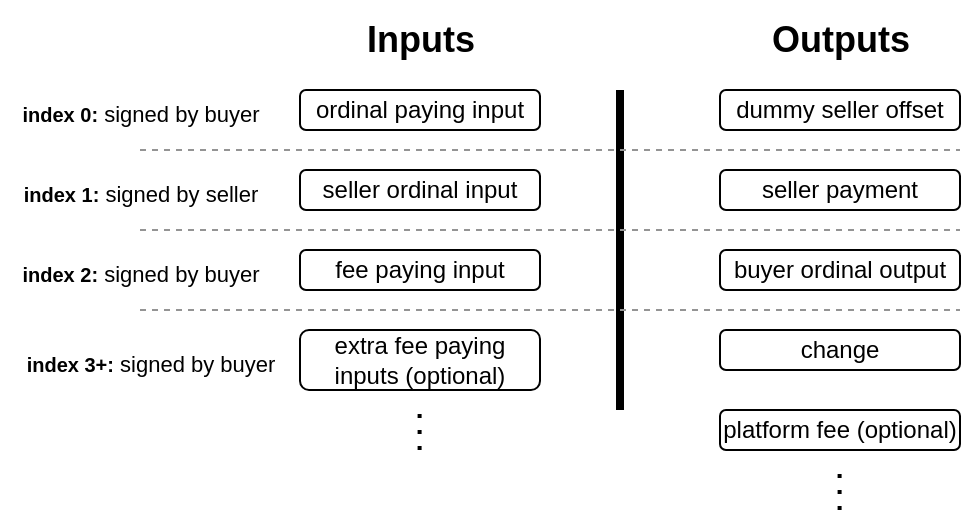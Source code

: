 <mxfile version="20.8.21" type="device"><diagram name="Page-1" id="WV149AaAjErn3-5u0UWr"><mxGraphModel dx="541" dy="733" grid="1" gridSize="10" guides="1" tooltips="1" connect="1" arrows="1" fold="1" page="1" pageScale="1" pageWidth="850" pageHeight="1100" math="0" shadow="0"><root><mxCell id="0"/><mxCell id="1" parent="0"/><mxCell id="G-2x532zV44lLv9YPN7K-12" value="" style="endArrow=none;dashed=1;html=1;dashPattern=1 3;strokeWidth=2;rounded=0;fontSize=18;" edge="1" parent="1"><mxGeometry width="50" height="50" relative="1" as="geometry"><mxPoint x="259.8" y="400" as="sourcePoint"/><mxPoint x="259.8" y="380" as="targetPoint"/></mxGeometry></mxCell><mxCell id="G-2x532zV44lLv9YPN7K-1" value="ordinal paying input" style="rounded=1;whiteSpace=wrap;html=1;" vertex="1" parent="1"><mxGeometry x="200" y="220" width="120" height="20" as="geometry"/></mxCell><mxCell id="G-2x532zV44lLv9YPN7K-2" value="&lt;b&gt;&lt;font style=&quot;font-size: 18px;&quot;&gt;Inputs&lt;/font&gt;&lt;/b&gt;" style="text;html=1;align=center;verticalAlign=middle;resizable=0;points=[];autosize=1;strokeColor=none;fillColor=none;" vertex="1" parent="1"><mxGeometry x="220" y="175" width="80" height="40" as="geometry"/></mxCell><mxCell id="G-2x532zV44lLv9YPN7K-3" value="seller ordinal input" style="rounded=1;whiteSpace=wrap;html=1;" vertex="1" parent="1"><mxGeometry x="200" y="260" width="120" height="20" as="geometry"/></mxCell><mxCell id="G-2x532zV44lLv9YPN7K-4" value="fee paying input" style="rounded=1;whiteSpace=wrap;html=1;" vertex="1" parent="1"><mxGeometry x="200" y="300" width="120" height="20" as="geometry"/></mxCell><mxCell id="G-2x532zV44lLv9YPN7K-5" value="extra fee paying inputs (optional)" style="rounded=1;whiteSpace=wrap;html=1;" vertex="1" parent="1"><mxGeometry x="200" y="340" width="120" height="30" as="geometry"/></mxCell><mxCell id="G-2x532zV44lLv9YPN7K-6" value="dummy seller offset " style="rounded=1;whiteSpace=wrap;html=1;" vertex="1" parent="1"><mxGeometry x="410" y="220" width="120" height="20" as="geometry"/></mxCell><mxCell id="G-2x532zV44lLv9YPN7K-7" value="&lt;b&gt;&lt;font style=&quot;font-size: 18px;&quot;&gt;Outputs&lt;/font&gt;&lt;/b&gt;" style="text;html=1;align=center;verticalAlign=middle;resizable=0;points=[];autosize=1;strokeColor=none;fillColor=none;" vertex="1" parent="1"><mxGeometry x="425" y="175" width="90" height="40" as="geometry"/></mxCell><mxCell id="G-2x532zV44lLv9YPN7K-8" value="seller payment" style="rounded=1;whiteSpace=wrap;html=1;" vertex="1" parent="1"><mxGeometry x="410" y="260" width="120" height="20" as="geometry"/></mxCell><mxCell id="G-2x532zV44lLv9YPN7K-9" value="buyer ordinal output" style="rounded=1;whiteSpace=wrap;html=1;" vertex="1" parent="1"><mxGeometry x="410" y="300" width="120" height="20" as="geometry"/></mxCell><mxCell id="G-2x532zV44lLv9YPN7K-10" value="change" style="rounded=1;whiteSpace=wrap;html=1;" vertex="1" parent="1"><mxGeometry x="410" y="340" width="120" height="20" as="geometry"/></mxCell><mxCell id="G-2x532zV44lLv9YPN7K-11" value="platform fee (optional)" style="rounded=1;whiteSpace=wrap;html=1;" vertex="1" parent="1"><mxGeometry x="410" y="380" width="120" height="20" as="geometry"/></mxCell><mxCell id="G-2x532zV44lLv9YPN7K-14" value="" style="endArrow=none;dashed=1;html=1;dashPattern=1 3;strokeWidth=2;rounded=0;fontSize=18;" edge="1" parent="1"><mxGeometry width="50" height="50" relative="1" as="geometry"><mxPoint x="469.8" y="430" as="sourcePoint"/><mxPoint x="469.8" y="410" as="targetPoint"/></mxGeometry></mxCell><mxCell id="G-2x532zV44lLv9YPN7K-16" value="" style="line;strokeWidth=4;direction=south;html=1;perimeter=backbonePerimeter;points=[];outlineConnect=0;fontSize=18;" vertex="1" parent="1"><mxGeometry x="355" y="220" width="10" height="160" as="geometry"/></mxCell><mxCell id="G-2x532zV44lLv9YPN7K-17" value="" style="endArrow=none;dashed=1;html=1;rounded=0;fontSize=18;strokeColor=#949494;" edge="1" parent="1"><mxGeometry width="50" height="50" relative="1" as="geometry"><mxPoint x="120" y="250" as="sourcePoint"/><mxPoint x="530" y="250" as="targetPoint"/></mxGeometry></mxCell><mxCell id="G-2x532zV44lLv9YPN7K-20" value="" style="endArrow=none;dashed=1;html=1;rounded=0;fontSize=18;strokeColor=#949494;" edge="1" parent="1"><mxGeometry width="50" height="50" relative="1" as="geometry"><mxPoint x="120" y="290" as="sourcePoint"/><mxPoint x="530" y="290" as="targetPoint"/></mxGeometry></mxCell><mxCell id="G-2x532zV44lLv9YPN7K-21" value="" style="endArrow=none;dashed=1;html=1;rounded=0;fontSize=18;strokeColor=#949494;" edge="1" parent="1"><mxGeometry width="50" height="50" relative="1" as="geometry"><mxPoint x="120" y="330" as="sourcePoint"/><mxPoint x="530" y="330" as="targetPoint"/></mxGeometry></mxCell><mxCell id="G-2x532zV44lLv9YPN7K-22" value="&lt;font style=&quot;font-size: 10px;&quot;&gt;&lt;b&gt;index 0:&lt;/b&gt;&lt;/font&gt;&lt;font style=&quot;font-size: 11px;&quot;&gt; signed by buyer&lt;/font&gt;" style="text;html=1;align=center;verticalAlign=middle;resizable=0;points=[];autosize=1;strokeColor=none;fillColor=none;fontSize=18;" vertex="1" parent="1"><mxGeometry x="50" y="210" width="140" height="40" as="geometry"/></mxCell><mxCell id="G-2x532zV44lLv9YPN7K-23" value="&lt;font style=&quot;font-size: 10px;&quot;&gt;&lt;b&gt;index 2:&lt;/b&gt;&lt;/font&gt;&lt;font style=&quot;font-size: 11px;&quot;&gt; signed by buyer&lt;/font&gt;" style="text;html=1;align=center;verticalAlign=middle;resizable=0;points=[];autosize=1;strokeColor=none;fillColor=none;fontSize=18;" vertex="1" parent="1"><mxGeometry x="50" y="290" width="140" height="40" as="geometry"/></mxCell><mxCell id="G-2x532zV44lLv9YPN7K-24" value="&lt;font style=&quot;font-size: 10px;&quot;&gt;&lt;b&gt;index 3+:&lt;/b&gt;&lt;/font&gt;&lt;font style=&quot;font-size: 11px;&quot;&gt; signed by buyer&lt;/font&gt;" style="text;html=1;align=center;verticalAlign=middle;resizable=0;points=[];autosize=1;strokeColor=none;fillColor=none;fontSize=18;" vertex="1" parent="1"><mxGeometry x="50" y="335" width="150" height="40" as="geometry"/></mxCell><mxCell id="G-2x532zV44lLv9YPN7K-25" value="&lt;font style=&quot;font-size: 10px;&quot;&gt;&lt;b&gt;index 1:&lt;/b&gt;&lt;/font&gt;&lt;font style=&quot;font-size: 11px;&quot;&gt; signed by seller&lt;/font&gt;" style="text;html=1;align=center;verticalAlign=middle;resizable=0;points=[];autosize=1;strokeColor=none;fillColor=none;fontSize=18;" vertex="1" parent="1"><mxGeometry x="50" y="250" width="140" height="40" as="geometry"/></mxCell></root></mxGraphModel></diagram></mxfile>